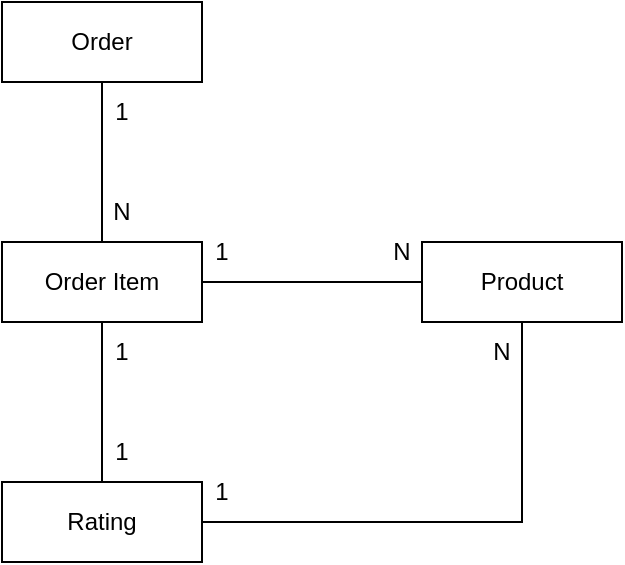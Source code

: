 <mxfile version="20.8.10" type="device"><diagram name="Page-1" id="8esIya20PZwOMRYpQeyo"><mxGraphModel dx="2934" dy="1194" grid="1" gridSize="10" guides="1" tooltips="1" connect="1" arrows="1" fold="1" page="1" pageScale="1" pageWidth="827" pageHeight="1169" math="0" shadow="0"><root><mxCell id="0"/><mxCell id="1" parent="0"/><mxCell id="lYih4QRxNcnRSVHCHkST-25" style="edgeStyle=orthogonalEdgeStyle;rounded=0;orthogonalLoop=1;jettySize=auto;html=1;exitX=0.5;exitY=1;exitDx=0;exitDy=0;entryX=0.5;entryY=0;entryDx=0;entryDy=0;endArrow=none;endFill=0;" parent="1" source="lYih4QRxNcnRSVHCHkST-15" target="lYih4QRxNcnRSVHCHkST-16" edge="1"><mxGeometry relative="1" as="geometry"/></mxCell><mxCell id="lYih4QRxNcnRSVHCHkST-15" value="Order" style="whiteSpace=wrap;html=1;align=center;" parent="1" vertex="1"><mxGeometry x="190" y="320" width="100" height="40" as="geometry"/></mxCell><mxCell id="lYih4QRxNcnRSVHCHkST-19" style="edgeStyle=orthogonalEdgeStyle;rounded=0;orthogonalLoop=1;jettySize=auto;html=1;exitX=1;exitY=0.5;exitDx=0;exitDy=0;endArrow=none;endFill=0;" parent="1" source="lYih4QRxNcnRSVHCHkST-16" target="lYih4QRxNcnRSVHCHkST-18" edge="1"><mxGeometry relative="1" as="geometry"/></mxCell><mxCell id="lYih4QRxNcnRSVHCHkST-26" style="edgeStyle=orthogonalEdgeStyle;rounded=0;orthogonalLoop=1;jettySize=auto;html=1;exitX=0.5;exitY=1;exitDx=0;exitDy=0;entryX=0.5;entryY=0;entryDx=0;entryDy=0;endArrow=none;endFill=0;" parent="1" source="lYih4QRxNcnRSVHCHkST-16" target="lYih4QRxNcnRSVHCHkST-17" edge="1"><mxGeometry relative="1" as="geometry"/></mxCell><mxCell id="lYih4QRxNcnRSVHCHkST-16" value="Order Item" style="whiteSpace=wrap;html=1;align=center;" parent="1" vertex="1"><mxGeometry x="190" y="440" width="100" height="40" as="geometry"/></mxCell><mxCell id="uSAErw1SGWs1ma0easTi-5" style="edgeStyle=orthogonalEdgeStyle;rounded=0;orthogonalLoop=1;jettySize=auto;html=1;exitX=1;exitY=0.5;exitDx=0;exitDy=0;endArrow=none;endFill=0;" edge="1" parent="1" source="lYih4QRxNcnRSVHCHkST-17" target="lYih4QRxNcnRSVHCHkST-18"><mxGeometry relative="1" as="geometry"/></mxCell><mxCell id="lYih4QRxNcnRSVHCHkST-17" value="Rating" style="whiteSpace=wrap;html=1;align=center;" parent="1" vertex="1"><mxGeometry x="190" y="560" width="100" height="40" as="geometry"/></mxCell><mxCell id="lYih4QRxNcnRSVHCHkST-18" value="Product" style="whiteSpace=wrap;html=1;align=center;" parent="1" vertex="1"><mxGeometry x="400" y="440" width="100" height="40" as="geometry"/></mxCell><mxCell id="lYih4QRxNcnRSVHCHkST-23" value="1" style="text;html=1;strokeColor=none;fillColor=none;align=center;verticalAlign=middle;whiteSpace=wrap;rounded=0;" parent="1" vertex="1"><mxGeometry x="240" y="360" width="20" height="30" as="geometry"/></mxCell><mxCell id="lYih4QRxNcnRSVHCHkST-24" value="N" style="text;html=1;strokeColor=none;fillColor=none;align=center;verticalAlign=middle;whiteSpace=wrap;rounded=0;" parent="1" vertex="1"><mxGeometry x="240" y="410" width="20" height="30" as="geometry"/></mxCell><mxCell id="lYih4QRxNcnRSVHCHkST-27" value="1" style="text;html=1;strokeColor=none;fillColor=none;align=center;verticalAlign=middle;whiteSpace=wrap;rounded=0;" parent="1" vertex="1"><mxGeometry x="240" y="480" width="20" height="30" as="geometry"/></mxCell><mxCell id="lYih4QRxNcnRSVHCHkST-28" value="1" style="text;html=1;strokeColor=none;fillColor=none;align=center;verticalAlign=middle;whiteSpace=wrap;rounded=0;" parent="1" vertex="1"><mxGeometry x="240" y="530" width="20" height="30" as="geometry"/></mxCell><mxCell id="lYih4QRxNcnRSVHCHkST-29" value="1" style="text;html=1;strokeColor=none;fillColor=none;align=center;verticalAlign=middle;whiteSpace=wrap;rounded=0;" parent="1" vertex="1"><mxGeometry x="290" y="430" width="20" height="30" as="geometry"/></mxCell><mxCell id="lYih4QRxNcnRSVHCHkST-30" value="N" style="text;html=1;strokeColor=none;fillColor=none;align=center;verticalAlign=middle;whiteSpace=wrap;rounded=0;" parent="1" vertex="1"><mxGeometry x="380" y="430" width="20" height="30" as="geometry"/></mxCell><mxCell id="uSAErw1SGWs1ma0easTi-6" value="1" style="text;html=1;strokeColor=none;fillColor=none;align=center;verticalAlign=middle;whiteSpace=wrap;rounded=0;" vertex="1" parent="1"><mxGeometry x="290" y="550" width="20" height="30" as="geometry"/></mxCell><mxCell id="uSAErw1SGWs1ma0easTi-7" value="N" style="text;html=1;strokeColor=none;fillColor=none;align=center;verticalAlign=middle;whiteSpace=wrap;rounded=0;" vertex="1" parent="1"><mxGeometry x="430" y="480" width="20" height="30" as="geometry"/></mxCell></root></mxGraphModel></diagram></mxfile>